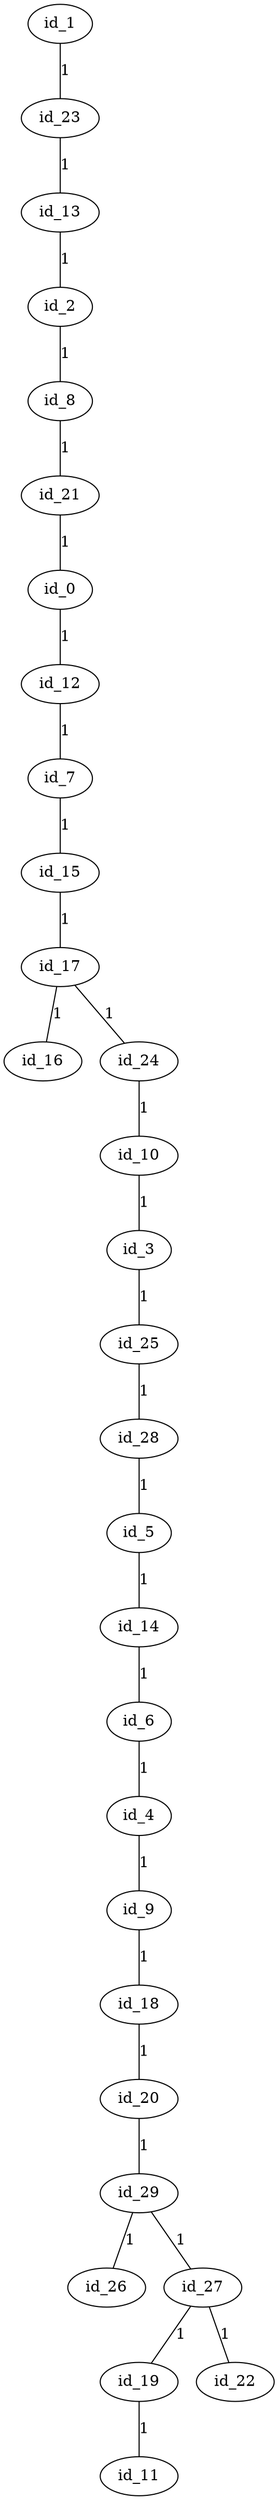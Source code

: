 graph GR{
id_0;
id_1;
id_2;
id_3;
id_4;
id_5;
id_6;
id_7;
id_8;
id_9;
id_10;
id_11;
id_12;
id_13;
id_14;
id_15;
id_16;
id_17;
id_18;
id_19;
id_20;
id_21;
id_22;
id_23;
id_24;
id_25;
id_26;
id_27;
id_28;
id_29;
id_1--id_23[label=1];
id_23--id_13[label=1];
id_13--id_2[label=1];
id_2--id_8[label=1];
id_8--id_21[label=1];
id_21--id_0[label=1];
id_0--id_12[label=1];
id_12--id_7[label=1];
id_7--id_15[label=1];
id_15--id_17[label=1];
id_17--id_24[label=1];
id_24--id_10[label=1];
id_10--id_3[label=1];
id_3--id_25[label=1];
id_25--id_28[label=1];
id_28--id_5[label=1];
id_5--id_14[label=1];
id_14--id_6[label=1];
id_6--id_4[label=1];
id_4--id_9[label=1];
id_9--id_18[label=1];
id_18--id_20[label=1];
id_20--id_29[label=1];
id_29--id_27[label=1];
id_27--id_22[label=1];
id_27--id_19[label=1];
id_19--id_11[label=1];
id_29--id_26[label=1];
id_17--id_16[label=1];
}